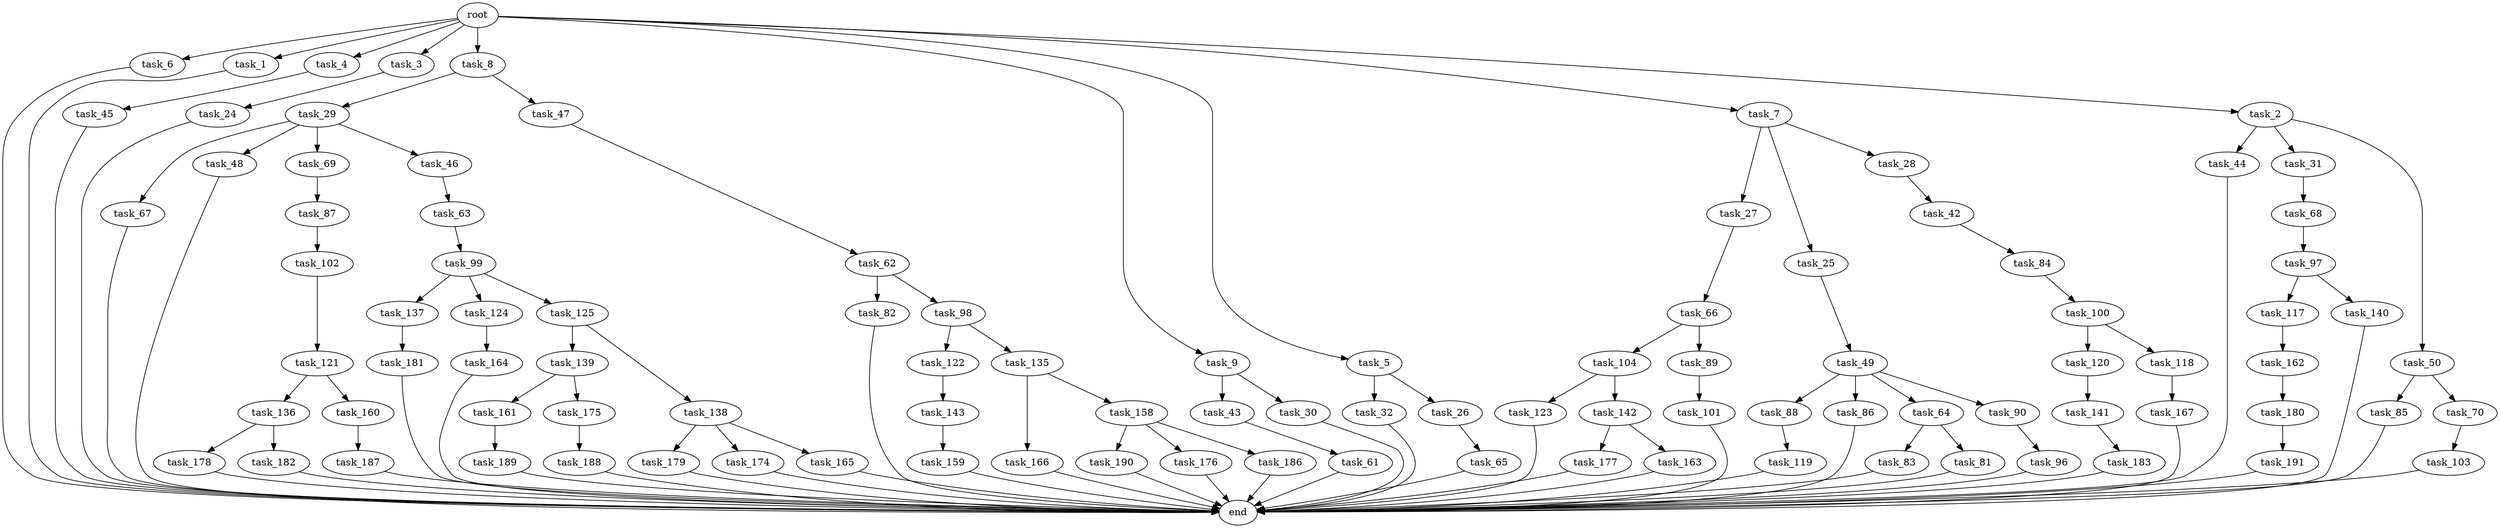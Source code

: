 digraph G {
  task_6 [size="1.024000"];
  task_136 [size="77309411.328000"];
  task_45 [size="34359738.368000"];
  task_187 [size="137438953.472000"];
  task_123 [size="549755813.888000"];
  task_66 [size="695784701.952000"];
  task_1 [size="1.024000"];
  task_82 [size="549755813.888000"];
  task_159 [size="34359738.368000"];
  task_68 [size="420906795.008000"];
  task_119 [size="695784701.952000"];
  task_190 [size="420906795.008000"];
  task_65 [size="77309411.328000"];
  task_83 [size="77309411.328000"];
  root [size="0.000000"];
  task_63 [size="858993459.200000"];
  task_176 [size="420906795.008000"];
  task_179 [size="77309411.328000"];
  task_4 [size="1.024000"];
  task_3 [size="1.024000"];
  task_98 [size="549755813.888000"];
  task_189 [size="214748364.800000"];
  task_84 [size="858993459.200000"];
  task_101 [size="858993459.200000"];
  task_178 [size="137438953.472000"];
  task_182 [size="137438953.472000"];
  task_8 [size="1.024000"];
  task_120 [size="858993459.200000"];
  task_9 [size="1.024000"];
  task_27 [size="420906795.008000"];
  task_177 [size="858993459.200000"];
  task_5 [size="1.024000"];
  task_166 [size="137438953.472000"];
  task_32 [size="137438953.472000"];
  task_97 [size="137438953.472000"];
  task_49 [size="137438953.472000"];
  task_161 [size="34359738.368000"];
  task_44 [size="695784701.952000"];
  task_88 [size="549755813.888000"];
  task_167 [size="549755813.888000"];
  task_100 [size="695784701.952000"];
  task_7 [size="1.024000"];
  task_188 [size="214748364.800000"];
  task_99 [size="137438953.472000"];
  task_25 [size="420906795.008000"];
  task_86 [size="549755813.888000"];
  task_31 [size="695784701.952000"];
  task_186 [size="420906795.008000"];
  task_28 [size="420906795.008000"];
  task_142 [size="549755813.888000"];
  task_85 [size="214748364.800000"];
  task_137 [size="549755813.888000"];
  task_180 [size="695784701.952000"];
  task_121 [size="309237645.312000"];
  task_175 [size="34359738.368000"];
  task_141 [size="549755813.888000"];
  task_162 [size="77309411.328000"];
  task_26 [size="137438953.472000"];
  task_143 [size="858993459.200000"];
  task_2 [size="1.024000"];
  task_61 [size="549755813.888000"];
  task_118 [size="858993459.200000"];
  task_42 [size="420906795.008000"];
  task_81 [size="77309411.328000"];
  task_87 [size="420906795.008000"];
  task_50 [size="695784701.952000"];
  task_122 [size="137438953.472000"];
  task_43 [size="137438953.472000"];
  task_104 [size="695784701.952000"];
  task_158 [size="137438953.472000"];
  task_160 [size="77309411.328000"];
  task_24 [size="309237645.312000"];
  task_174 [size="77309411.328000"];
  task_103 [size="695784701.952000"];
  task_70 [size="214748364.800000"];
  task_165 [size="77309411.328000"];
  task_30 [size="137438953.472000"];
  task_96 [size="858993459.200000"];
  task_67 [size="137438953.472000"];
  task_48 [size="137438953.472000"];
  task_164 [size="549755813.888000"];
  task_135 [size="137438953.472000"];
  task_191 [size="77309411.328000"];
  task_62 [size="549755813.888000"];
  task_64 [size="549755813.888000"];
  task_163 [size="858993459.200000"];
  task_29 [size="549755813.888000"];
  task_102 [size="549755813.888000"];
  task_183 [size="137438953.472000"];
  task_181 [size="137438953.472000"];
  task_139 [size="420906795.008000"];
  task_117 [size="695784701.952000"];
  task_47 [size="549755813.888000"];
  task_69 [size="137438953.472000"];
  task_140 [size="695784701.952000"];
  end [size="0.000000"];
  task_89 [size="695784701.952000"];
  task_46 [size="137438953.472000"];
  task_124 [size="549755813.888000"];
  task_125 [size="549755813.888000"];
  task_138 [size="420906795.008000"];
  task_90 [size="549755813.888000"];

  task_6 -> end [size="1.000000"];
  task_136 -> task_182 [size="134217728.000000"];
  task_136 -> task_178 [size="134217728.000000"];
  task_45 -> end [size="1.000000"];
  task_187 -> end [size="1.000000"];
  task_123 -> end [size="1.000000"];
  task_66 -> task_89 [size="679477248.000000"];
  task_66 -> task_104 [size="679477248.000000"];
  task_1 -> end [size="1.000000"];
  task_82 -> end [size="1.000000"];
  task_159 -> end [size="1.000000"];
  task_68 -> task_97 [size="134217728.000000"];
  task_119 -> end [size="1.000000"];
  task_190 -> end [size="1.000000"];
  task_65 -> end [size="1.000000"];
  task_83 -> end [size="1.000000"];
  root -> task_2 [size="1.000000"];
  root -> task_6 [size="1.000000"];
  root -> task_7 [size="1.000000"];
  root -> task_4 [size="1.000000"];
  root -> task_3 [size="1.000000"];
  root -> task_5 [size="1.000000"];
  root -> task_1 [size="1.000000"];
  root -> task_8 [size="1.000000"];
  root -> task_9 [size="1.000000"];
  task_63 -> task_99 [size="134217728.000000"];
  task_176 -> end [size="1.000000"];
  task_179 -> end [size="1.000000"];
  task_4 -> task_45 [size="33554432.000000"];
  task_3 -> task_24 [size="301989888.000000"];
  task_98 -> task_122 [size="134217728.000000"];
  task_98 -> task_135 [size="134217728.000000"];
  task_189 -> end [size="1.000000"];
  task_84 -> task_100 [size="679477248.000000"];
  task_101 -> end [size="1.000000"];
  task_178 -> end [size="1.000000"];
  task_182 -> end [size="1.000000"];
  task_8 -> task_29 [size="536870912.000000"];
  task_8 -> task_47 [size="536870912.000000"];
  task_120 -> task_141 [size="536870912.000000"];
  task_9 -> task_43 [size="134217728.000000"];
  task_9 -> task_30 [size="134217728.000000"];
  task_27 -> task_66 [size="679477248.000000"];
  task_177 -> end [size="1.000000"];
  task_5 -> task_26 [size="134217728.000000"];
  task_5 -> task_32 [size="134217728.000000"];
  task_166 -> end [size="1.000000"];
  task_32 -> end [size="1.000000"];
  task_97 -> task_117 [size="679477248.000000"];
  task_97 -> task_140 [size="679477248.000000"];
  task_49 -> task_86 [size="536870912.000000"];
  task_49 -> task_88 [size="536870912.000000"];
  task_49 -> task_64 [size="536870912.000000"];
  task_49 -> task_90 [size="536870912.000000"];
  task_161 -> task_189 [size="209715200.000000"];
  task_44 -> end [size="1.000000"];
  task_88 -> task_119 [size="679477248.000000"];
  task_167 -> end [size="1.000000"];
  task_100 -> task_118 [size="838860800.000000"];
  task_100 -> task_120 [size="838860800.000000"];
  task_7 -> task_27 [size="411041792.000000"];
  task_7 -> task_25 [size="411041792.000000"];
  task_7 -> task_28 [size="411041792.000000"];
  task_188 -> end [size="1.000000"];
  task_99 -> task_124 [size="536870912.000000"];
  task_99 -> task_125 [size="536870912.000000"];
  task_99 -> task_137 [size="536870912.000000"];
  task_25 -> task_49 [size="134217728.000000"];
  task_86 -> end [size="1.000000"];
  task_31 -> task_68 [size="411041792.000000"];
  task_186 -> end [size="1.000000"];
  task_28 -> task_42 [size="411041792.000000"];
  task_142 -> task_177 [size="838860800.000000"];
  task_142 -> task_163 [size="838860800.000000"];
  task_85 -> end [size="1.000000"];
  task_137 -> task_181 [size="134217728.000000"];
  task_180 -> task_191 [size="75497472.000000"];
  task_121 -> task_136 [size="75497472.000000"];
  task_121 -> task_160 [size="75497472.000000"];
  task_175 -> task_188 [size="209715200.000000"];
  task_141 -> task_183 [size="134217728.000000"];
  task_162 -> task_180 [size="679477248.000000"];
  task_26 -> task_65 [size="75497472.000000"];
  task_143 -> task_159 [size="33554432.000000"];
  task_2 -> task_31 [size="679477248.000000"];
  task_2 -> task_44 [size="679477248.000000"];
  task_2 -> task_50 [size="679477248.000000"];
  task_61 -> end [size="1.000000"];
  task_118 -> task_167 [size="536870912.000000"];
  task_42 -> task_84 [size="838860800.000000"];
  task_81 -> end [size="1.000000"];
  task_87 -> task_102 [size="536870912.000000"];
  task_50 -> task_85 [size="209715200.000000"];
  task_50 -> task_70 [size="209715200.000000"];
  task_122 -> task_143 [size="838860800.000000"];
  task_43 -> task_61 [size="536870912.000000"];
  task_104 -> task_142 [size="536870912.000000"];
  task_104 -> task_123 [size="536870912.000000"];
  task_158 -> task_190 [size="411041792.000000"];
  task_158 -> task_176 [size="411041792.000000"];
  task_158 -> task_186 [size="411041792.000000"];
  task_160 -> task_187 [size="134217728.000000"];
  task_24 -> end [size="1.000000"];
  task_174 -> end [size="1.000000"];
  task_103 -> end [size="1.000000"];
  task_70 -> task_103 [size="679477248.000000"];
  task_165 -> end [size="1.000000"];
  task_30 -> end [size="1.000000"];
  task_96 -> end [size="1.000000"];
  task_67 -> end [size="1.000000"];
  task_48 -> end [size="1.000000"];
  task_164 -> end [size="1.000000"];
  task_135 -> task_166 [size="134217728.000000"];
  task_135 -> task_158 [size="134217728.000000"];
  task_191 -> end [size="1.000000"];
  task_62 -> task_98 [size="536870912.000000"];
  task_62 -> task_82 [size="536870912.000000"];
  task_64 -> task_81 [size="75497472.000000"];
  task_64 -> task_83 [size="75497472.000000"];
  task_163 -> end [size="1.000000"];
  task_29 -> task_67 [size="134217728.000000"];
  task_29 -> task_48 [size="134217728.000000"];
  task_29 -> task_46 [size="134217728.000000"];
  task_29 -> task_69 [size="134217728.000000"];
  task_102 -> task_121 [size="301989888.000000"];
  task_183 -> end [size="1.000000"];
  task_181 -> end [size="1.000000"];
  task_139 -> task_161 [size="33554432.000000"];
  task_139 -> task_175 [size="33554432.000000"];
  task_117 -> task_162 [size="75497472.000000"];
  task_47 -> task_62 [size="536870912.000000"];
  task_69 -> task_87 [size="411041792.000000"];
  task_140 -> end [size="1.000000"];
  task_89 -> task_101 [size="838860800.000000"];
  task_46 -> task_63 [size="838860800.000000"];
  task_124 -> task_164 [size="536870912.000000"];
  task_125 -> task_138 [size="411041792.000000"];
  task_125 -> task_139 [size="411041792.000000"];
  task_138 -> task_165 [size="75497472.000000"];
  task_138 -> task_174 [size="75497472.000000"];
  task_138 -> task_179 [size="75497472.000000"];
  task_90 -> task_96 [size="838860800.000000"];
}
